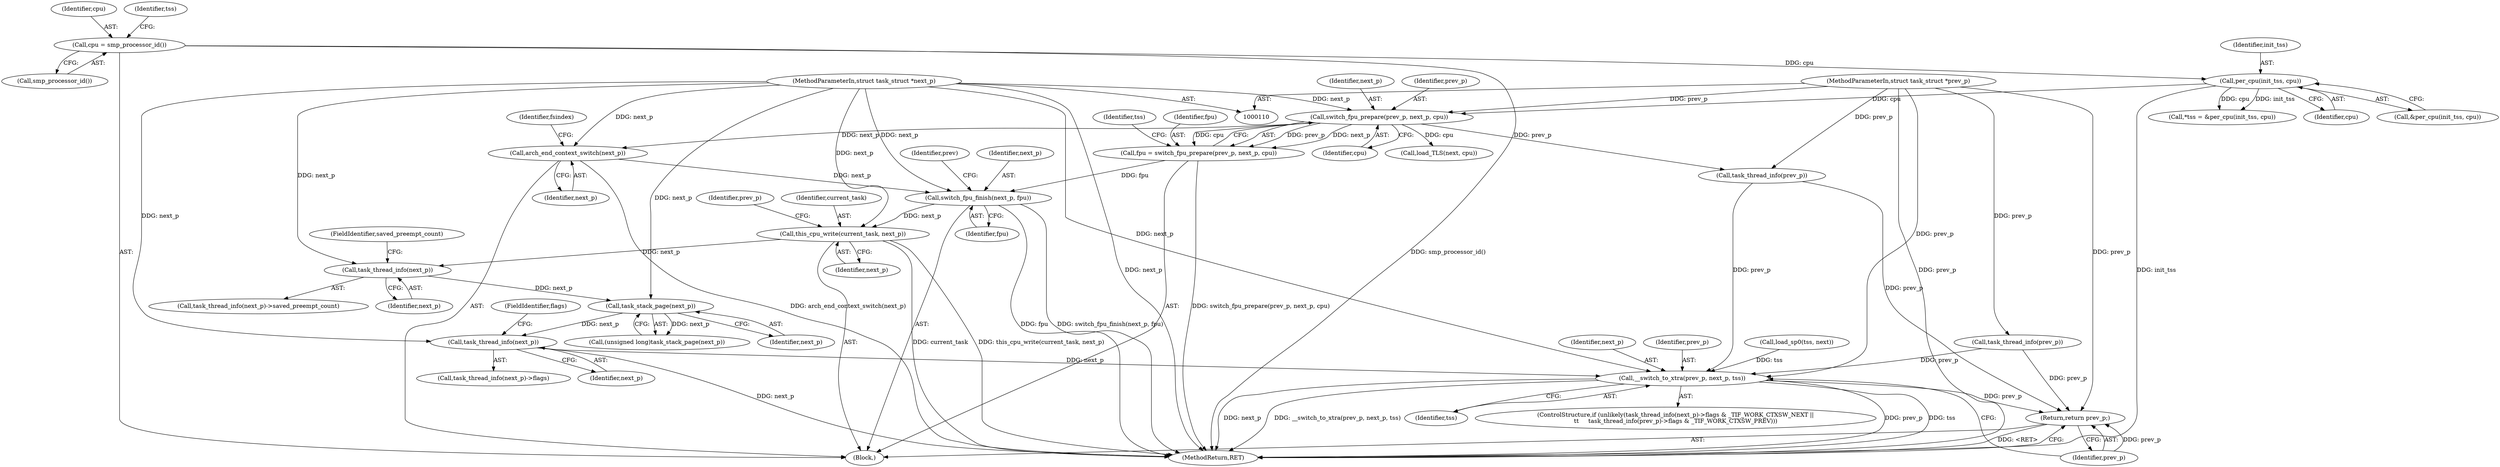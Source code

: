 digraph "0_linux_f647d7c155f069c1a068030255c300663516420e@API" {
"1000320" [label="(Call,task_thread_info(next_p))"];
"1000310" [label="(Call,task_stack_page(next_p))"];
"1000302" [label="(Call,task_thread_info(next_p))"];
"1000289" [label="(Call,this_cpu_write(current_task, next_p))"];
"1000275" [label="(Call,switch_fpu_finish(next_p, fpu))"];
"1000198" [label="(Call,arch_end_context_switch(next_p))"];
"1000144" [label="(Call,switch_fpu_prepare(prev_p, next_p, cpu))"];
"1000111" [label="(MethodParameterIn,struct task_struct *prev_p)"];
"1000112" [label="(MethodParameterIn,struct task_struct *next_p)"];
"1000136" [label="(Call,per_cpu(init_tss, cpu))"];
"1000129" [label="(Call,cpu = smp_processor_id())"];
"1000142" [label="(Call,fpu = switch_fpu_prepare(prev_p, next_p, cpu))"];
"1000330" [label="(Call,__switch_to_xtra(prev_p, next_p, tss))"];
"1000334" [label="(Return,return prev_p;)"];
"1000145" [label="(Identifier,prev_p)"];
"1000315" [label="(ControlStructure,if (unlikely(task_thread_info(next_p)->flags & _TIF_WORK_CTXSW_NEXT ||\n\t\t     task_thread_info(prev_p)->flags & _TIF_WORK_CTXSW_PREV)))"];
"1000149" [label="(Identifier,tss)"];
"1000322" [label="(FieldIdentifier,flags)"];
"1000146" [label="(Identifier,next_p)"];
"1000321" [label="(Identifier,next_p)"];
"1000280" [label="(Identifier,prev)"];
"1000142" [label="(Call,fpu = switch_fpu_prepare(prev_p, next_p, cpu))"];
"1000294" [label="(Call,task_thread_info(prev_p))"];
"1000203" [label="(Identifier,fsindex)"];
"1000291" [label="(Identifier,next_p)"];
"1000137" [label="(Identifier,init_tss)"];
"1000335" [label="(Identifier,prev_p)"];
"1000130" [label="(Identifier,cpu)"];
"1000111" [label="(MethodParameterIn,struct task_struct *prev_p)"];
"1000330" [label="(Call,__switch_to_xtra(prev_p, next_p, tss))"];
"1000301" [label="(Call,task_thread_info(next_p)->saved_preempt_count)"];
"1000148" [label="(Call,load_sp0(tss, next))"];
"1000144" [label="(Call,switch_fpu_prepare(prev_p, next_p, cpu))"];
"1000112" [label="(MethodParameterIn,struct task_struct *next_p)"];
"1000304" [label="(FieldIdentifier,saved_preempt_count)"];
"1000276" [label="(Identifier,next_p)"];
"1000289" [label="(Call,this_cpu_write(current_task, next_p))"];
"1000113" [label="(Block,)"];
"1000290" [label="(Identifier,current_task)"];
"1000332" [label="(Identifier,next_p)"];
"1000135" [label="(Call,&per_cpu(init_tss, cpu))"];
"1000331" [label="(Identifier,prev_p)"];
"1000303" [label="(Identifier,next_p)"];
"1000277" [label="(Identifier,fpu)"];
"1000311" [label="(Identifier,next_p)"];
"1000336" [label="(MethodReturn,RET)"];
"1000326" [label="(Call,task_thread_info(prev_p))"];
"1000310" [label="(Call,task_stack_page(next_p))"];
"1000199" [label="(Identifier,next_p)"];
"1000334" [label="(Return,return prev_p;)"];
"1000195" [label="(Call,load_TLS(next, cpu))"];
"1000136" [label="(Call,per_cpu(init_tss, cpu))"];
"1000143" [label="(Identifier,fpu)"];
"1000275" [label="(Call,switch_fpu_finish(next_p, fpu))"];
"1000333" [label="(Identifier,tss)"];
"1000131" [label="(Call,smp_processor_id())"];
"1000295" [label="(Identifier,prev_p)"];
"1000133" [label="(Call,*tss = &per_cpu(init_tss, cpu))"];
"1000302" [label="(Call,task_thread_info(next_p))"];
"1000134" [label="(Identifier,tss)"];
"1000198" [label="(Call,arch_end_context_switch(next_p))"];
"1000138" [label="(Identifier,cpu)"];
"1000308" [label="(Call,(unsigned long)task_stack_page(next_p))"];
"1000320" [label="(Call,task_thread_info(next_p))"];
"1000147" [label="(Identifier,cpu)"];
"1000319" [label="(Call,task_thread_info(next_p)->flags)"];
"1000129" [label="(Call,cpu = smp_processor_id())"];
"1000320" -> "1000319"  [label="AST: "];
"1000320" -> "1000321"  [label="CFG: "];
"1000321" -> "1000320"  [label="AST: "];
"1000322" -> "1000320"  [label="CFG: "];
"1000320" -> "1000336"  [label="DDG: next_p"];
"1000310" -> "1000320"  [label="DDG: next_p"];
"1000112" -> "1000320"  [label="DDG: next_p"];
"1000320" -> "1000330"  [label="DDG: next_p"];
"1000310" -> "1000308"  [label="AST: "];
"1000310" -> "1000311"  [label="CFG: "];
"1000311" -> "1000310"  [label="AST: "];
"1000308" -> "1000310"  [label="CFG: "];
"1000310" -> "1000308"  [label="DDG: next_p"];
"1000302" -> "1000310"  [label="DDG: next_p"];
"1000112" -> "1000310"  [label="DDG: next_p"];
"1000302" -> "1000301"  [label="AST: "];
"1000302" -> "1000303"  [label="CFG: "];
"1000303" -> "1000302"  [label="AST: "];
"1000304" -> "1000302"  [label="CFG: "];
"1000289" -> "1000302"  [label="DDG: next_p"];
"1000112" -> "1000302"  [label="DDG: next_p"];
"1000289" -> "1000113"  [label="AST: "];
"1000289" -> "1000291"  [label="CFG: "];
"1000290" -> "1000289"  [label="AST: "];
"1000291" -> "1000289"  [label="AST: "];
"1000295" -> "1000289"  [label="CFG: "];
"1000289" -> "1000336"  [label="DDG: current_task"];
"1000289" -> "1000336"  [label="DDG: this_cpu_write(current_task, next_p)"];
"1000275" -> "1000289"  [label="DDG: next_p"];
"1000112" -> "1000289"  [label="DDG: next_p"];
"1000275" -> "1000113"  [label="AST: "];
"1000275" -> "1000277"  [label="CFG: "];
"1000276" -> "1000275"  [label="AST: "];
"1000277" -> "1000275"  [label="AST: "];
"1000280" -> "1000275"  [label="CFG: "];
"1000275" -> "1000336"  [label="DDG: switch_fpu_finish(next_p, fpu)"];
"1000275" -> "1000336"  [label="DDG: fpu"];
"1000198" -> "1000275"  [label="DDG: next_p"];
"1000112" -> "1000275"  [label="DDG: next_p"];
"1000142" -> "1000275"  [label="DDG: fpu"];
"1000198" -> "1000113"  [label="AST: "];
"1000198" -> "1000199"  [label="CFG: "];
"1000199" -> "1000198"  [label="AST: "];
"1000203" -> "1000198"  [label="CFG: "];
"1000198" -> "1000336"  [label="DDG: arch_end_context_switch(next_p)"];
"1000144" -> "1000198"  [label="DDG: next_p"];
"1000112" -> "1000198"  [label="DDG: next_p"];
"1000144" -> "1000142"  [label="AST: "];
"1000144" -> "1000147"  [label="CFG: "];
"1000145" -> "1000144"  [label="AST: "];
"1000146" -> "1000144"  [label="AST: "];
"1000147" -> "1000144"  [label="AST: "];
"1000142" -> "1000144"  [label="CFG: "];
"1000144" -> "1000142"  [label="DDG: prev_p"];
"1000144" -> "1000142"  [label="DDG: next_p"];
"1000144" -> "1000142"  [label="DDG: cpu"];
"1000111" -> "1000144"  [label="DDG: prev_p"];
"1000112" -> "1000144"  [label="DDG: next_p"];
"1000136" -> "1000144"  [label="DDG: cpu"];
"1000144" -> "1000195"  [label="DDG: cpu"];
"1000144" -> "1000294"  [label="DDG: prev_p"];
"1000111" -> "1000110"  [label="AST: "];
"1000111" -> "1000336"  [label="DDG: prev_p"];
"1000111" -> "1000294"  [label="DDG: prev_p"];
"1000111" -> "1000326"  [label="DDG: prev_p"];
"1000111" -> "1000330"  [label="DDG: prev_p"];
"1000111" -> "1000334"  [label="DDG: prev_p"];
"1000112" -> "1000110"  [label="AST: "];
"1000112" -> "1000336"  [label="DDG: next_p"];
"1000112" -> "1000330"  [label="DDG: next_p"];
"1000136" -> "1000135"  [label="AST: "];
"1000136" -> "1000138"  [label="CFG: "];
"1000137" -> "1000136"  [label="AST: "];
"1000138" -> "1000136"  [label="AST: "];
"1000135" -> "1000136"  [label="CFG: "];
"1000136" -> "1000336"  [label="DDG: init_tss"];
"1000136" -> "1000133"  [label="DDG: init_tss"];
"1000136" -> "1000133"  [label="DDG: cpu"];
"1000129" -> "1000136"  [label="DDG: cpu"];
"1000129" -> "1000113"  [label="AST: "];
"1000129" -> "1000131"  [label="CFG: "];
"1000130" -> "1000129"  [label="AST: "];
"1000131" -> "1000129"  [label="AST: "];
"1000134" -> "1000129"  [label="CFG: "];
"1000129" -> "1000336"  [label="DDG: smp_processor_id()"];
"1000142" -> "1000113"  [label="AST: "];
"1000143" -> "1000142"  [label="AST: "];
"1000149" -> "1000142"  [label="CFG: "];
"1000142" -> "1000336"  [label="DDG: switch_fpu_prepare(prev_p, next_p, cpu)"];
"1000330" -> "1000315"  [label="AST: "];
"1000330" -> "1000333"  [label="CFG: "];
"1000331" -> "1000330"  [label="AST: "];
"1000332" -> "1000330"  [label="AST: "];
"1000333" -> "1000330"  [label="AST: "];
"1000335" -> "1000330"  [label="CFG: "];
"1000330" -> "1000336"  [label="DDG: prev_p"];
"1000330" -> "1000336"  [label="DDG: tss"];
"1000330" -> "1000336"  [label="DDG: next_p"];
"1000330" -> "1000336"  [label="DDG: __switch_to_xtra(prev_p, next_p, tss)"];
"1000294" -> "1000330"  [label="DDG: prev_p"];
"1000326" -> "1000330"  [label="DDG: prev_p"];
"1000148" -> "1000330"  [label="DDG: tss"];
"1000330" -> "1000334"  [label="DDG: prev_p"];
"1000334" -> "1000113"  [label="AST: "];
"1000334" -> "1000335"  [label="CFG: "];
"1000335" -> "1000334"  [label="AST: "];
"1000336" -> "1000334"  [label="CFG: "];
"1000334" -> "1000336"  [label="DDG: <RET>"];
"1000335" -> "1000334"  [label="DDG: prev_p"];
"1000294" -> "1000334"  [label="DDG: prev_p"];
"1000326" -> "1000334"  [label="DDG: prev_p"];
}
